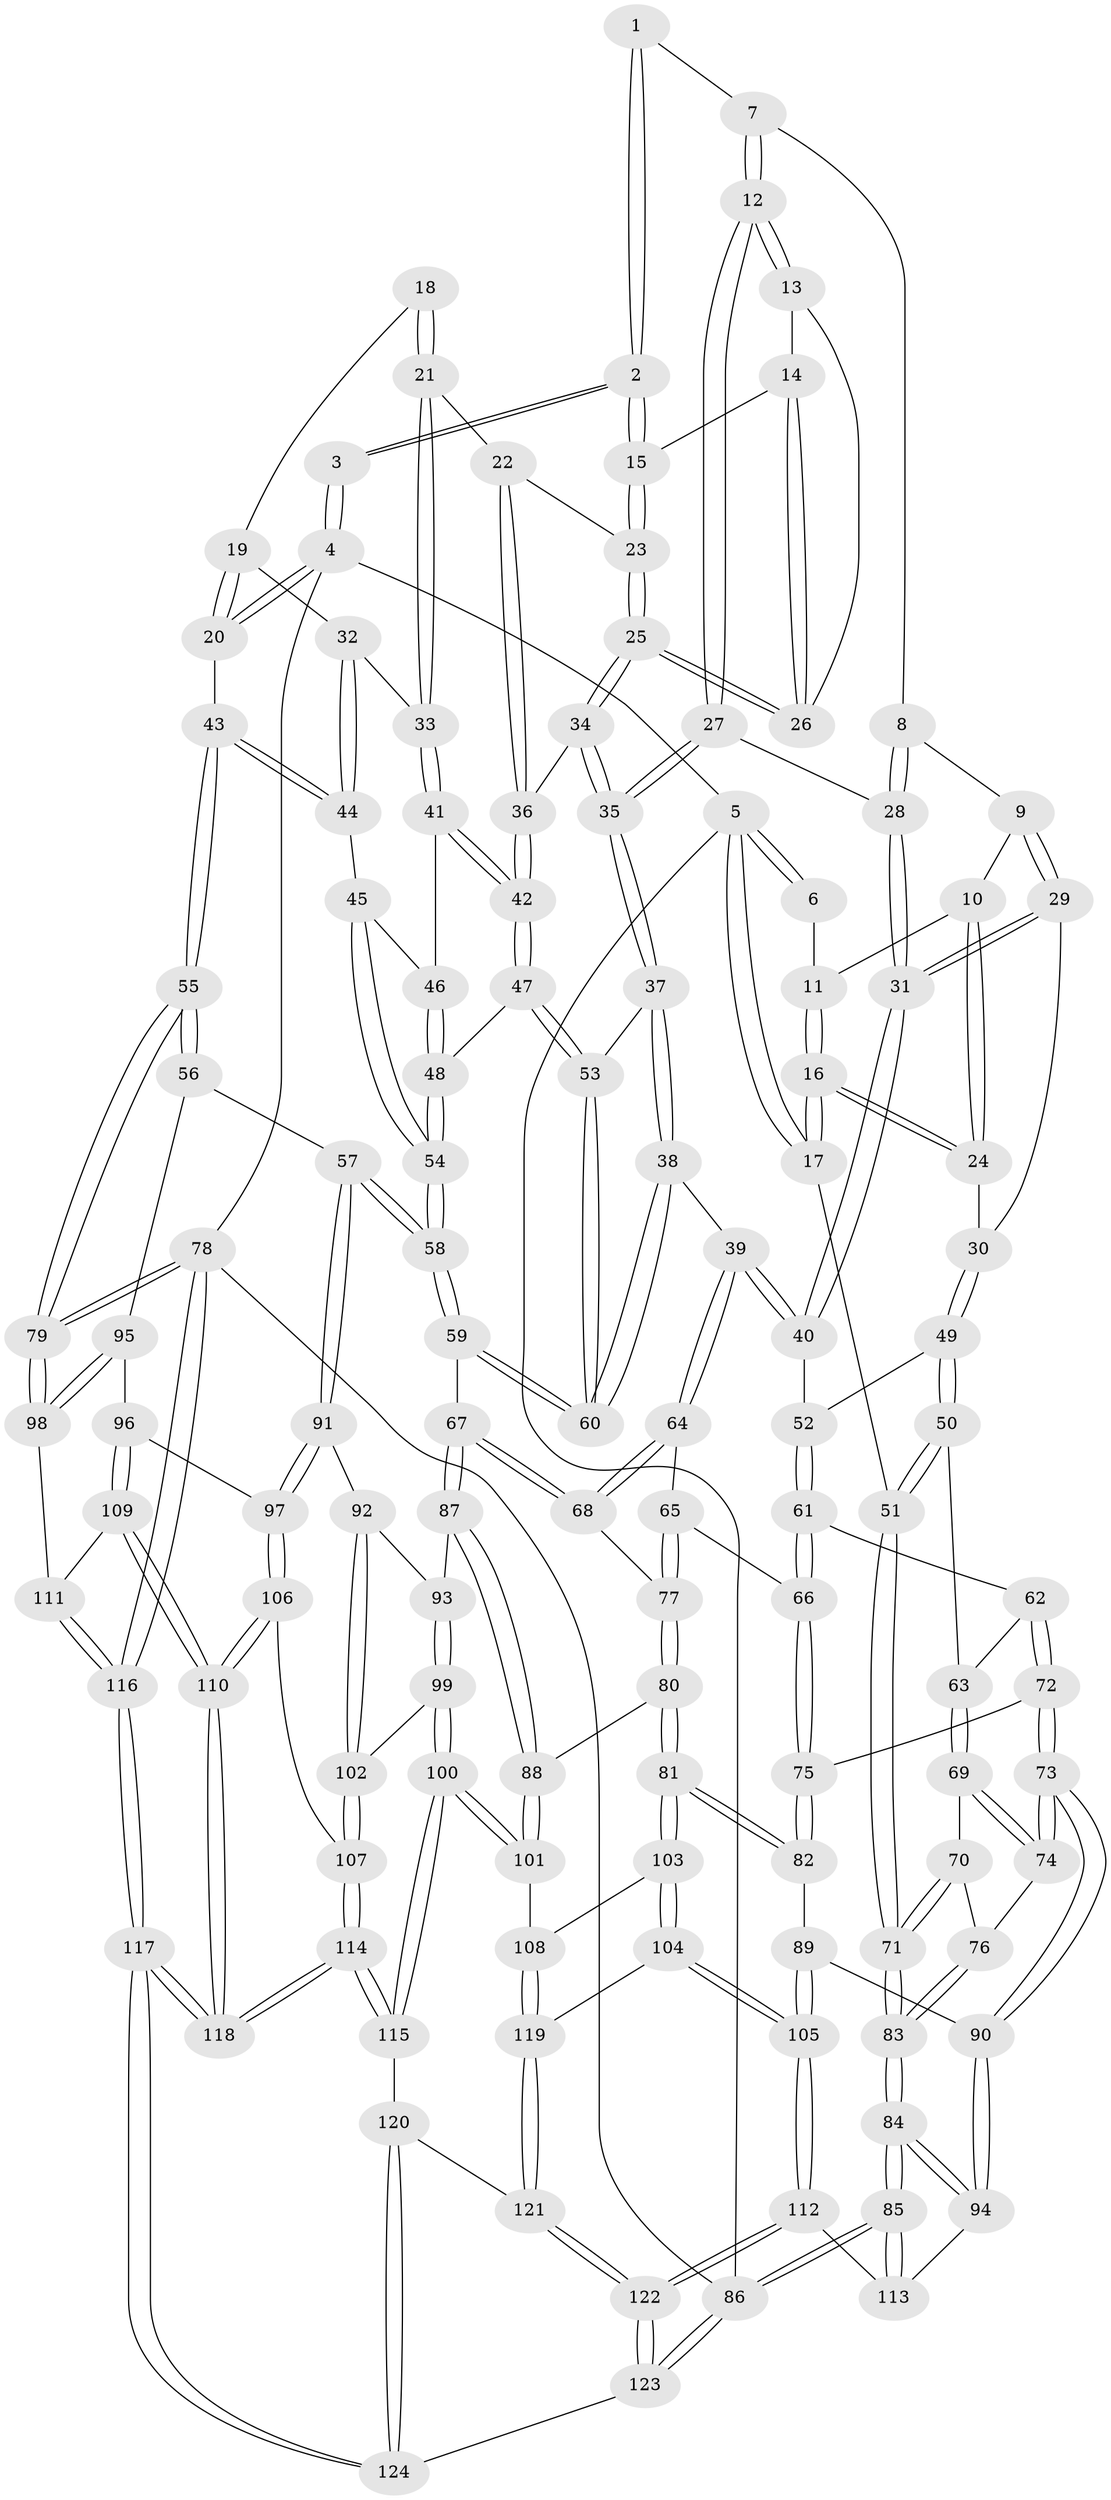 // coarse degree distribution, {4: 0.64, 3: 0.22, 2: 0.04, 5: 0.1}
// Generated by graph-tools (version 1.1) at 2025/38/03/04/25 23:38:27]
// undirected, 124 vertices, 307 edges
graph export_dot {
  node [color=gray90,style=filled];
  1 [pos="+0.23991242726911166+0"];
  2 [pos="+0.6115350677613302+0"];
  3 [pos="+0.683768296820743+0"];
  4 [pos="+1+0"];
  5 [pos="+0+0"];
  6 [pos="+0.10062346538014452+0"];
  7 [pos="+0.28540327465905124+0"];
  8 [pos="+0.2079720828117593+0.11119255914100565"];
  9 [pos="+0.20792503798413284+0.1112053818323255"];
  10 [pos="+0.14140877787909514+0.06792232952214171"];
  11 [pos="+0.11946556855792222+0.018991904332336104"];
  12 [pos="+0.393005886729165+0.13204554221830472"];
  13 [pos="+0.4133601160040172+0.1154423566755089"];
  14 [pos="+0.5080221028399089+0.013669899857695645"];
  15 [pos="+0.6075083231507725+0"];
  16 [pos="+0+0.21344922523116594"];
  17 [pos="+0+0.2239118741399466"];
  18 [pos="+0.8337514368931235+0.052681186422083436"];
  19 [pos="+1+0.06826455547583153"];
  20 [pos="+1+0"];
  21 [pos="+0.8172834003382974+0.18964595862170303"];
  22 [pos="+0.7826710788069695+0.18528862308350913"];
  23 [pos="+0.6742211696239164+0.09068737265552296"];
  24 [pos="+0.03550349872583184+0.22356134249771212"];
  25 [pos="+0.5903558981055215+0.22790137378904196"];
  26 [pos="+0.5675043058118425+0.19374823671144345"];
  27 [pos="+0.37999029594953543+0.1615976413364558"];
  28 [pos="+0.37951689844237263+0.1619405293838468"];
  29 [pos="+0.18216142994745455+0.20613454954742982"];
  30 [pos="+0.09393181217882053+0.24729684395527202"];
  31 [pos="+0.31377458033153305+0.26825612941745336"];
  32 [pos="+0.864102294870669+0.2045479949112429"];
  33 [pos="+0.8397891796640726+0.20446449628023697"];
  34 [pos="+0.5870851237074806+0.2677162863793021"];
  35 [pos="+0.5438845732647912+0.29559572899907716"];
  36 [pos="+0.6608571134356221+0.2863280836837641"];
  37 [pos="+0.5192620987438407+0.352274405924804"];
  38 [pos="+0.4514615956111203+0.4025592238014728"];
  39 [pos="+0.42512254367028457+0.4172728079332557"];
  40 [pos="+0.31297422164830047+0.29756980716072917"];
  41 [pos="+0.8337903053638355+0.22929050649150332"];
  42 [pos="+0.70124663444104+0.34131685662608613"];
  43 [pos="+1+0.3538097294422569"];
  44 [pos="+0.967781173784369+0.3066686612837682"];
  45 [pos="+0.868465609116488+0.3908957460762263"];
  46 [pos="+0.8261131360131054+0.28066878671465784"];
  47 [pos="+0.7214163351258864+0.3767481884073837"];
  48 [pos="+0.7297448895794018+0.3820530538211243"];
  49 [pos="+0.15750520835770573+0.37222304416247276"];
  50 [pos="+0.005256613503943124+0.441603515509587"];
  51 [pos="+0+0.3929464425753049"];
  52 [pos="+0.18479522725873349+0.3863533309882517"];
  53 [pos="+0.6105983965351424+0.4312489153293237"];
  54 [pos="+0.8250046465184301+0.5100070389816563"];
  55 [pos="+1+0.5411626715268347"];
  56 [pos="+1+0.5500568667387628"];
  57 [pos="+0.8376966891286406+0.5410495113098809"];
  58 [pos="+0.8295532464147181+0.5321096511199378"];
  59 [pos="+0.6263868216428865+0.5429355061372552"];
  60 [pos="+0.6223960165189427+0.5293845024057718"];
  61 [pos="+0.1912288868819592+0.40881404247222586"];
  62 [pos="+0.13589812201962756+0.5195032071047545"];
  63 [pos="+0.060750309709520126+0.5042242457602556"];
  64 [pos="+0.4202513385181571+0.432732952637414"];
  65 [pos="+0.3558523405535522+0.509163274376758"];
  66 [pos="+0.31338783472571924+0.5214192443097901"];
  67 [pos="+0.5753147237250694+0.5921902543913492"];
  68 [pos="+0.5581231104240115+0.5812430045456101"];
  69 [pos="+0.050472014786773406+0.5493351535469317"];
  70 [pos="+0.040293511296227824+0.555865497735654"];
  71 [pos="+0+0.6365984655627654"];
  72 [pos="+0.16808456071343164+0.591432360441451"];
  73 [pos="+0.13547584175857838+0.6518800934258123"];
  74 [pos="+0.09786590780158602+0.6372422934800323"];
  75 [pos="+0.2868982283315057+0.5562123195143589"];
  76 [pos="+0.016223240424807925+0.6346682953536689"];
  77 [pos="+0.4014666683489562+0.5780603537845849"];
  78 [pos="+1+1"];
  79 [pos="+1+0.8106782771586312"];
  80 [pos="+0.42331242340260444+0.6767886221149798"];
  81 [pos="+0.40997957277295954+0.6903949966760651"];
  82 [pos="+0.3008206862024802+0.6624870939958809"];
  83 [pos="+0+0.6666030506659911"];
  84 [pos="+0+0.8159415280489278"];
  85 [pos="+0+1"];
  86 [pos="+0+1"];
  87 [pos="+0.5693697124084224+0.6366227615660487"];
  88 [pos="+0.5273001007542044+0.6699028297377724"];
  89 [pos="+0.27735857219309573+0.6911144289037751"];
  90 [pos="+0.14312780415372137+0.6880533047208988"];
  91 [pos="+0.8182133816196588+0.6145626683165389"];
  92 [pos="+0.7294053692329354+0.679253072285526"];
  93 [pos="+0.5927710515654072+0.6576018379625943"];
  94 [pos="+0.13076141615014997+0.7360531238071337"];
  95 [pos="+0.9424423266487398+0.7181568527931046"];
  96 [pos="+0.8643078660784828+0.7142301858158193"];
  97 [pos="+0.8340811268555101+0.678804928980072"];
  98 [pos="+0.972933191711785+0.7886790885155599"];
  99 [pos="+0.6284999784397244+0.7420213333635861"];
  100 [pos="+0.5579853626831014+0.838999380446349"];
  101 [pos="+0.5237532259399221+0.8120311689752255"];
  102 [pos="+0.6985079927105259+0.7647176975398378"];
  103 [pos="+0.40766941026413017+0.7035896656454309"];
  104 [pos="+0.3433837480264661+0.8303325379565407"];
  105 [pos="+0.3050238443538668+0.8338344323334306"];
  106 [pos="+0.7803674830823796+0.8005034367732955"];
  107 [pos="+0.6991812811832648+0.7662839219486105"];
  108 [pos="+0.5039936379090959+0.8118616492407996"];
  109 [pos="+0.9015334801979372+0.796069189074889"];
  110 [pos="+0.8115969645105917+0.8735841459121718"];
  111 [pos="+0.9269903649029911+0.7994603829459703"];
  112 [pos="+0.2621958390994915+0.8579609896130661"];
  113 [pos="+0.16700019551108686+0.8167935214855905"];
  114 [pos="+0.6307405639521286+0.931870984709507"];
  115 [pos="+0.5856590301684624+0.8921985934931854"];
  116 [pos="+0.9929521537728213+1"];
  117 [pos="+0.772046235178673+1"];
  118 [pos="+0.7598960608096929+1"];
  119 [pos="+0.3807521674776167+0.8498120198495954"];
  120 [pos="+0.4359046532834598+0.9315053889519405"];
  121 [pos="+0.3985815079584047+0.884085532823429"];
  122 [pos="+0.22709998604524612+1"];
  123 [pos="+0.22104676166430293+1"];
  124 [pos="+0.4262351969975904+1"];
  1 -- 2;
  1 -- 2;
  1 -- 7;
  2 -- 3;
  2 -- 3;
  2 -- 15;
  2 -- 15;
  3 -- 4;
  3 -- 4;
  4 -- 5;
  4 -- 20;
  4 -- 20;
  4 -- 78;
  5 -- 6;
  5 -- 6;
  5 -- 17;
  5 -- 17;
  5 -- 86;
  6 -- 11;
  7 -- 8;
  7 -- 12;
  7 -- 12;
  8 -- 9;
  8 -- 28;
  8 -- 28;
  9 -- 10;
  9 -- 29;
  9 -- 29;
  10 -- 11;
  10 -- 24;
  10 -- 24;
  11 -- 16;
  11 -- 16;
  12 -- 13;
  12 -- 13;
  12 -- 27;
  12 -- 27;
  13 -- 14;
  13 -- 26;
  14 -- 15;
  14 -- 26;
  14 -- 26;
  15 -- 23;
  15 -- 23;
  16 -- 17;
  16 -- 17;
  16 -- 24;
  16 -- 24;
  17 -- 51;
  18 -- 19;
  18 -- 21;
  18 -- 21;
  19 -- 20;
  19 -- 20;
  19 -- 32;
  20 -- 43;
  21 -- 22;
  21 -- 33;
  21 -- 33;
  22 -- 23;
  22 -- 36;
  22 -- 36;
  23 -- 25;
  23 -- 25;
  24 -- 30;
  25 -- 26;
  25 -- 26;
  25 -- 34;
  25 -- 34;
  27 -- 28;
  27 -- 35;
  27 -- 35;
  28 -- 31;
  28 -- 31;
  29 -- 30;
  29 -- 31;
  29 -- 31;
  30 -- 49;
  30 -- 49;
  31 -- 40;
  31 -- 40;
  32 -- 33;
  32 -- 44;
  32 -- 44;
  33 -- 41;
  33 -- 41;
  34 -- 35;
  34 -- 35;
  34 -- 36;
  35 -- 37;
  35 -- 37;
  36 -- 42;
  36 -- 42;
  37 -- 38;
  37 -- 38;
  37 -- 53;
  38 -- 39;
  38 -- 60;
  38 -- 60;
  39 -- 40;
  39 -- 40;
  39 -- 64;
  39 -- 64;
  40 -- 52;
  41 -- 42;
  41 -- 42;
  41 -- 46;
  42 -- 47;
  42 -- 47;
  43 -- 44;
  43 -- 44;
  43 -- 55;
  43 -- 55;
  44 -- 45;
  45 -- 46;
  45 -- 54;
  45 -- 54;
  46 -- 48;
  46 -- 48;
  47 -- 48;
  47 -- 53;
  47 -- 53;
  48 -- 54;
  48 -- 54;
  49 -- 50;
  49 -- 50;
  49 -- 52;
  50 -- 51;
  50 -- 51;
  50 -- 63;
  51 -- 71;
  51 -- 71;
  52 -- 61;
  52 -- 61;
  53 -- 60;
  53 -- 60;
  54 -- 58;
  54 -- 58;
  55 -- 56;
  55 -- 56;
  55 -- 79;
  55 -- 79;
  56 -- 57;
  56 -- 95;
  57 -- 58;
  57 -- 58;
  57 -- 91;
  57 -- 91;
  58 -- 59;
  58 -- 59;
  59 -- 60;
  59 -- 60;
  59 -- 67;
  61 -- 62;
  61 -- 66;
  61 -- 66;
  62 -- 63;
  62 -- 72;
  62 -- 72;
  63 -- 69;
  63 -- 69;
  64 -- 65;
  64 -- 68;
  64 -- 68;
  65 -- 66;
  65 -- 77;
  65 -- 77;
  66 -- 75;
  66 -- 75;
  67 -- 68;
  67 -- 68;
  67 -- 87;
  67 -- 87;
  68 -- 77;
  69 -- 70;
  69 -- 74;
  69 -- 74;
  70 -- 71;
  70 -- 71;
  70 -- 76;
  71 -- 83;
  71 -- 83;
  72 -- 73;
  72 -- 73;
  72 -- 75;
  73 -- 74;
  73 -- 74;
  73 -- 90;
  73 -- 90;
  74 -- 76;
  75 -- 82;
  75 -- 82;
  76 -- 83;
  76 -- 83;
  77 -- 80;
  77 -- 80;
  78 -- 79;
  78 -- 79;
  78 -- 116;
  78 -- 116;
  78 -- 86;
  79 -- 98;
  79 -- 98;
  80 -- 81;
  80 -- 81;
  80 -- 88;
  81 -- 82;
  81 -- 82;
  81 -- 103;
  81 -- 103;
  82 -- 89;
  83 -- 84;
  83 -- 84;
  84 -- 85;
  84 -- 85;
  84 -- 94;
  84 -- 94;
  85 -- 86;
  85 -- 86;
  85 -- 113;
  85 -- 113;
  86 -- 123;
  86 -- 123;
  87 -- 88;
  87 -- 88;
  87 -- 93;
  88 -- 101;
  88 -- 101;
  89 -- 90;
  89 -- 105;
  89 -- 105;
  90 -- 94;
  90 -- 94;
  91 -- 92;
  91 -- 97;
  91 -- 97;
  92 -- 93;
  92 -- 102;
  92 -- 102;
  93 -- 99;
  93 -- 99;
  94 -- 113;
  95 -- 96;
  95 -- 98;
  95 -- 98;
  96 -- 97;
  96 -- 109;
  96 -- 109;
  97 -- 106;
  97 -- 106;
  98 -- 111;
  99 -- 100;
  99 -- 100;
  99 -- 102;
  100 -- 101;
  100 -- 101;
  100 -- 115;
  100 -- 115;
  101 -- 108;
  102 -- 107;
  102 -- 107;
  103 -- 104;
  103 -- 104;
  103 -- 108;
  104 -- 105;
  104 -- 105;
  104 -- 119;
  105 -- 112;
  105 -- 112;
  106 -- 107;
  106 -- 110;
  106 -- 110;
  107 -- 114;
  107 -- 114;
  108 -- 119;
  108 -- 119;
  109 -- 110;
  109 -- 110;
  109 -- 111;
  110 -- 118;
  110 -- 118;
  111 -- 116;
  111 -- 116;
  112 -- 113;
  112 -- 122;
  112 -- 122;
  114 -- 115;
  114 -- 115;
  114 -- 118;
  114 -- 118;
  115 -- 120;
  116 -- 117;
  116 -- 117;
  117 -- 118;
  117 -- 118;
  117 -- 124;
  117 -- 124;
  119 -- 121;
  119 -- 121;
  120 -- 121;
  120 -- 124;
  120 -- 124;
  121 -- 122;
  121 -- 122;
  122 -- 123;
  122 -- 123;
  123 -- 124;
}
